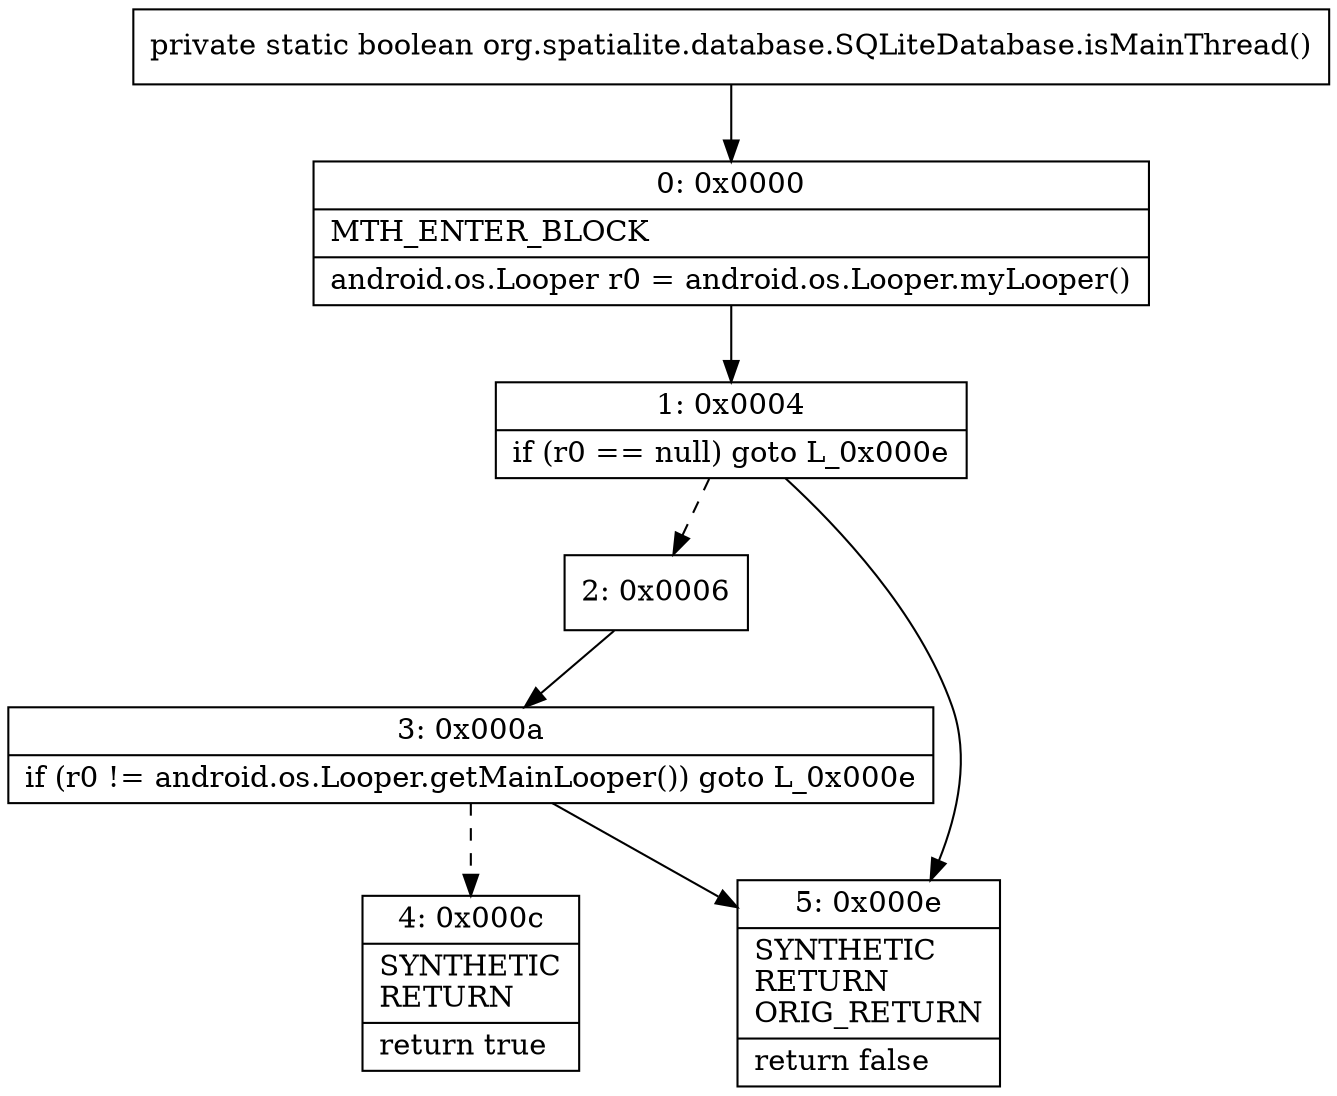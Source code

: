 digraph "CFG fororg.spatialite.database.SQLiteDatabase.isMainThread()Z" {
Node_0 [shape=record,label="{0\:\ 0x0000|MTH_ENTER_BLOCK\l|android.os.Looper r0 = android.os.Looper.myLooper()\l}"];
Node_1 [shape=record,label="{1\:\ 0x0004|if (r0 == null) goto L_0x000e\l}"];
Node_2 [shape=record,label="{2\:\ 0x0006}"];
Node_3 [shape=record,label="{3\:\ 0x000a|if (r0 != android.os.Looper.getMainLooper()) goto L_0x000e\l}"];
Node_4 [shape=record,label="{4\:\ 0x000c|SYNTHETIC\lRETURN\l|return true\l}"];
Node_5 [shape=record,label="{5\:\ 0x000e|SYNTHETIC\lRETURN\lORIG_RETURN\l|return false\l}"];
MethodNode[shape=record,label="{private static boolean org.spatialite.database.SQLiteDatabase.isMainThread() }"];
MethodNode -> Node_0;
Node_0 -> Node_1;
Node_1 -> Node_2[style=dashed];
Node_1 -> Node_5;
Node_2 -> Node_3;
Node_3 -> Node_4[style=dashed];
Node_3 -> Node_5;
}

